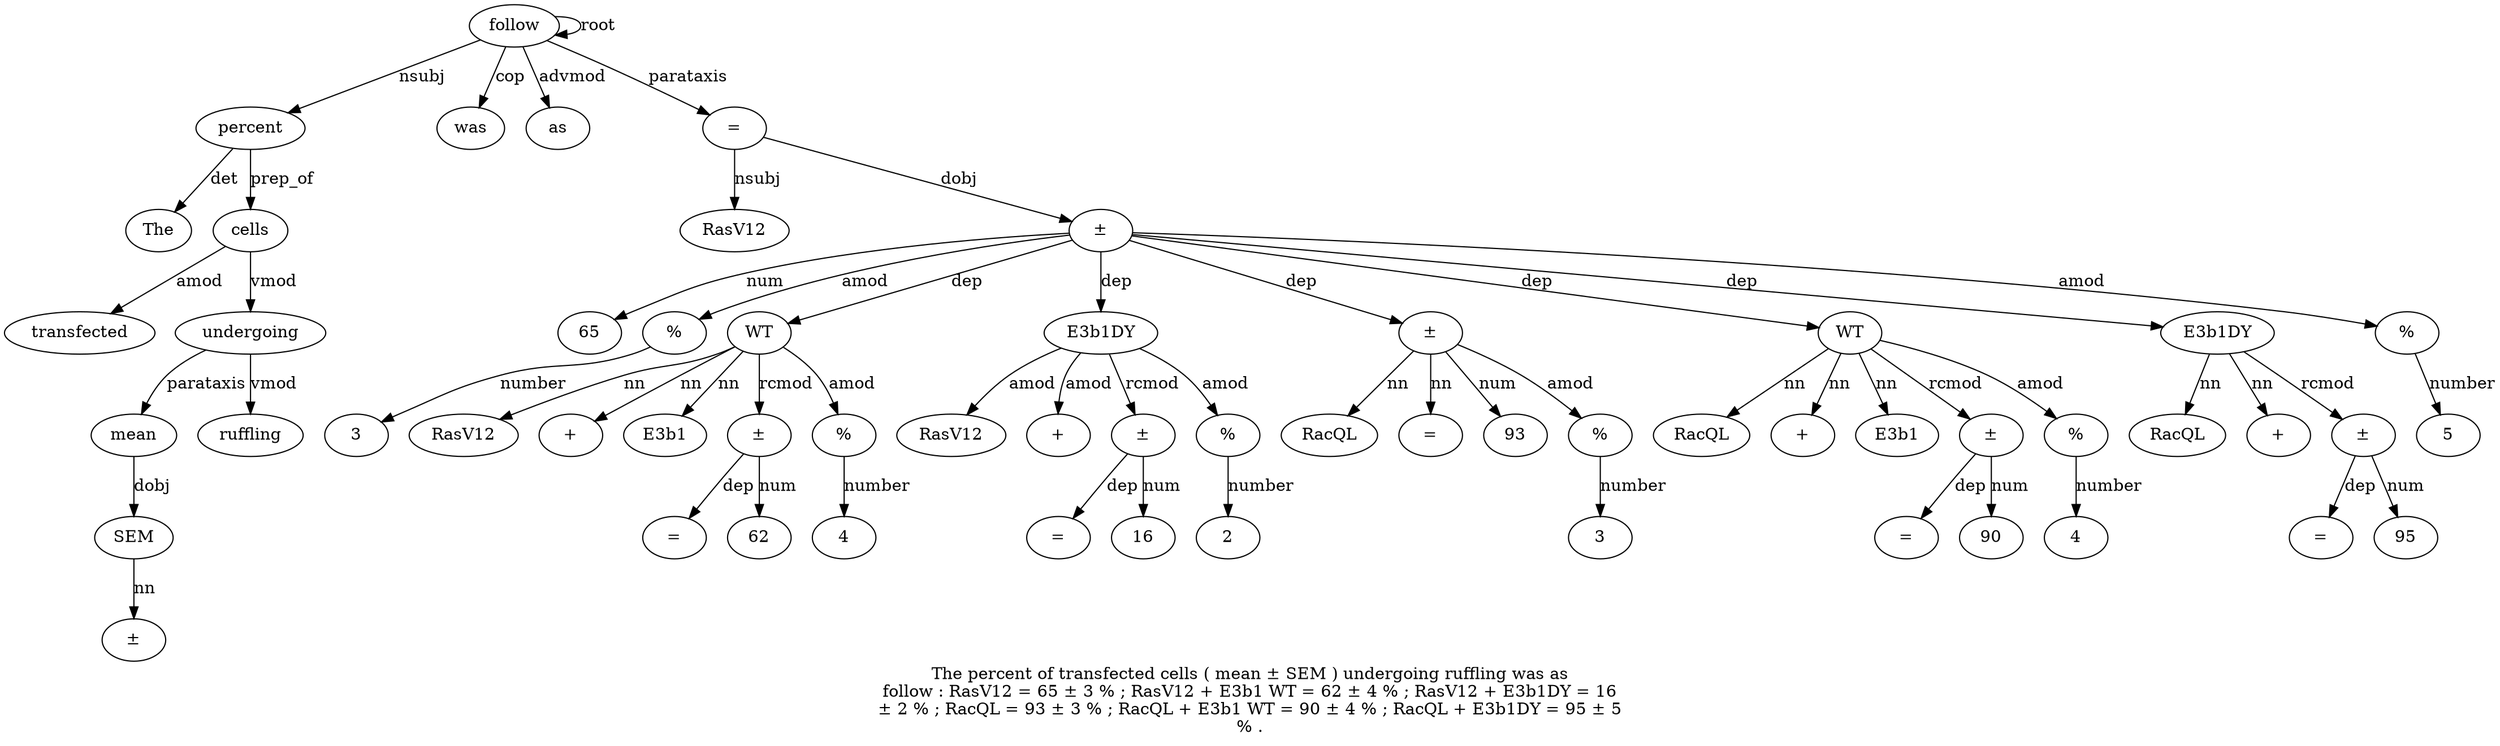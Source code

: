 digraph "The percent of transfected cells ( mean ± SEM ) undergoing ruffling was as follow : RasV12 = 65 ± 3 % ; RasV12 + E3b1 WT = 62 ± 4 % ; RasV12 + E3b1DY = 16 ± 2 % ; RacQL = 93 ± 3 % ; RacQL + E3b1 WT = 90 ± 4 % ; RacQL + E3b1DY = 95 ± 5 % ." {
label="The percent of transfected cells ( mean ± SEM ) undergoing ruffling was as
follow : RasV12 = 65 ± 3 % ; RasV12 + E3b1 WT = 62 ± 4 % ; RasV12 + E3b1DY = 16
± 2 % ; RacQL = 93 ± 3 % ; RacQL + E3b1 WT = 90 ± 4 % ; RacQL + E3b1DY = 95 ± 5
% .";
percent2 [style=filled, fillcolor=white, label=percent];
The1 [style=filled, fillcolor=white, label=The];
percent2 -> The1  [label=det];
follow15 [style=filled, fillcolor=white, label=follow];
follow15 -> percent2  [label=nsubj];
cells5 [style=filled, fillcolor=white, label=cells];
transfected4 [style=filled, fillcolor=white, label=transfected];
cells5 -> transfected4  [label=amod];
percent2 -> cells5  [label=prep_of];
undergoing11 [style=filled, fillcolor=white, label=undergoing];
mean7 [style=filled, fillcolor=white, label=mean];
undergoing11 -> mean7  [label=parataxis];
SEM9 [style=filled, fillcolor=white, label=SEM];
"±8" [style=filled, fillcolor=white, label="±"];
SEM9 -> "±8"  [label=nn];
mean7 -> SEM9  [label=dobj];
cells5 -> undergoing11  [label=vmod];
ruffling12 [style=filled, fillcolor=white, label=ruffling];
undergoing11 -> ruffling12  [label=vmod];
was13 [style=filled, fillcolor=white, label=was];
follow15 -> was13  [label=cop];
as14 [style=filled, fillcolor=white, label=as];
follow15 -> as14  [label=advmod];
follow15 -> follow15  [label=root];
"=18" [style=filled, fillcolor=white, label="="];
RasV1217 [style=filled, fillcolor=white, label=RasV12];
"=18" -> RasV1217  [label=nsubj];
follow15 -> "=18"  [label=parataxis];
"±20" [style=filled, fillcolor=white, label="±"];
6519 [style=filled, fillcolor=white, label=65];
"±20" -> 6519  [label=num];
"=18" -> "±20"  [label=dobj];
"%22" [style=filled, fillcolor=white, label="%"];
321 [style=filled, fillcolor=white, label=3];
"%22" -> 321  [label=number];
"±20" -> "%22"  [label=amod];
WT27 [style=filled, fillcolor=white, label=WT];
RasV1224 [style=filled, fillcolor=white, label=RasV12];
WT27 -> RasV1224  [label=nn];
"+25" [style=filled, fillcolor=white, label="+"];
WT27 -> "+25"  [label=nn];
E3b126 [style=filled, fillcolor=white, label=E3b1];
WT27 -> E3b126  [label=nn];
"±20" -> WT27  [label=dep];
"±30" [style=filled, fillcolor=white, label="±"];
"=28" [style=filled, fillcolor=white, label="="];
"±30" -> "=28"  [label=dep];
6229 [style=filled, fillcolor=white, label=62];
"±30" -> 6229  [label=num];
WT27 -> "±30"  [label=rcmod];
"%32" [style=filled, fillcolor=white, label="%"];
431 [style=filled, fillcolor=white, label=4];
"%32" -> 431  [label=number];
WT27 -> "%32"  [label=amod];
E3b1DY36 [style=filled, fillcolor=white, label=E3b1DY];
RasV1234 [style=filled, fillcolor=white, label=RasV12];
E3b1DY36 -> RasV1234  [label=amod];
"+35" [style=filled, fillcolor=white, label="+"];
E3b1DY36 -> "+35"  [label=amod];
"±20" -> E3b1DY36  [label=dep];
"±39" [style=filled, fillcolor=white, label="±"];
"=37" [style=filled, fillcolor=white, label="="];
"±39" -> "=37"  [label=dep];
1638 [style=filled, fillcolor=white, label=16];
"±39" -> 1638  [label=num];
E3b1DY36 -> "±39"  [label=rcmod];
"%41" [style=filled, fillcolor=white, label="%"];
240 [style=filled, fillcolor=white, label=2];
"%41" -> 240  [label=number];
E3b1DY36 -> "%41"  [label=amod];
"±46" [style=filled, fillcolor=white, label="±"];
RacQL43 [style=filled, fillcolor=white, label=RacQL];
"±46" -> RacQL43  [label=nn];
"=44" [style=filled, fillcolor=white, label="="];
"±46" -> "=44"  [label=nn];
9345 [style=filled, fillcolor=white, label=93];
"±46" -> 9345  [label=num];
"±20" -> "±46"  [label=dep];
"%48" [style=filled, fillcolor=white, label="%"];
347 [style=filled, fillcolor=white, label=3];
"%48" -> 347  [label=number];
"±46" -> "%48"  [label=amod];
WT53 [style=filled, fillcolor=white, label=WT];
RacQL50 [style=filled, fillcolor=white, label=RacQL];
WT53 -> RacQL50  [label=nn];
"+51" [style=filled, fillcolor=white, label="+"];
WT53 -> "+51"  [label=nn];
E3b152 [style=filled, fillcolor=white, label=E3b1];
WT53 -> E3b152  [label=nn];
"±20" -> WT53  [label=dep];
"±56" [style=filled, fillcolor=white, label="±"];
"=54" [style=filled, fillcolor=white, label="="];
"±56" -> "=54"  [label=dep];
9055 [style=filled, fillcolor=white, label=90];
"±56" -> 9055  [label=num];
WT53 -> "±56"  [label=rcmod];
"%58" [style=filled, fillcolor=white, label="%"];
457 [style=filled, fillcolor=white, label=4];
"%58" -> 457  [label=number];
WT53 -> "%58"  [label=amod];
E3b1DY62 [style=filled, fillcolor=white, label=E3b1DY];
RacQL60 [style=filled, fillcolor=white, label=RacQL];
E3b1DY62 -> RacQL60  [label=nn];
"+61" [style=filled, fillcolor=white, label="+"];
E3b1DY62 -> "+61"  [label=nn];
"±20" -> E3b1DY62  [label=dep];
"±65" [style=filled, fillcolor=white, label="±"];
"=63" [style=filled, fillcolor=white, label="="];
"±65" -> "=63"  [label=dep];
9564 [style=filled, fillcolor=white, label=95];
"±65" -> 9564  [label=num];
E3b1DY62 -> "±65"  [label=rcmod];
"%67" [style=filled, fillcolor=white, label="%"];
566 [style=filled, fillcolor=white, label=5];
"%67" -> 566  [label=number];
"±20" -> "%67"  [label=amod];
}
